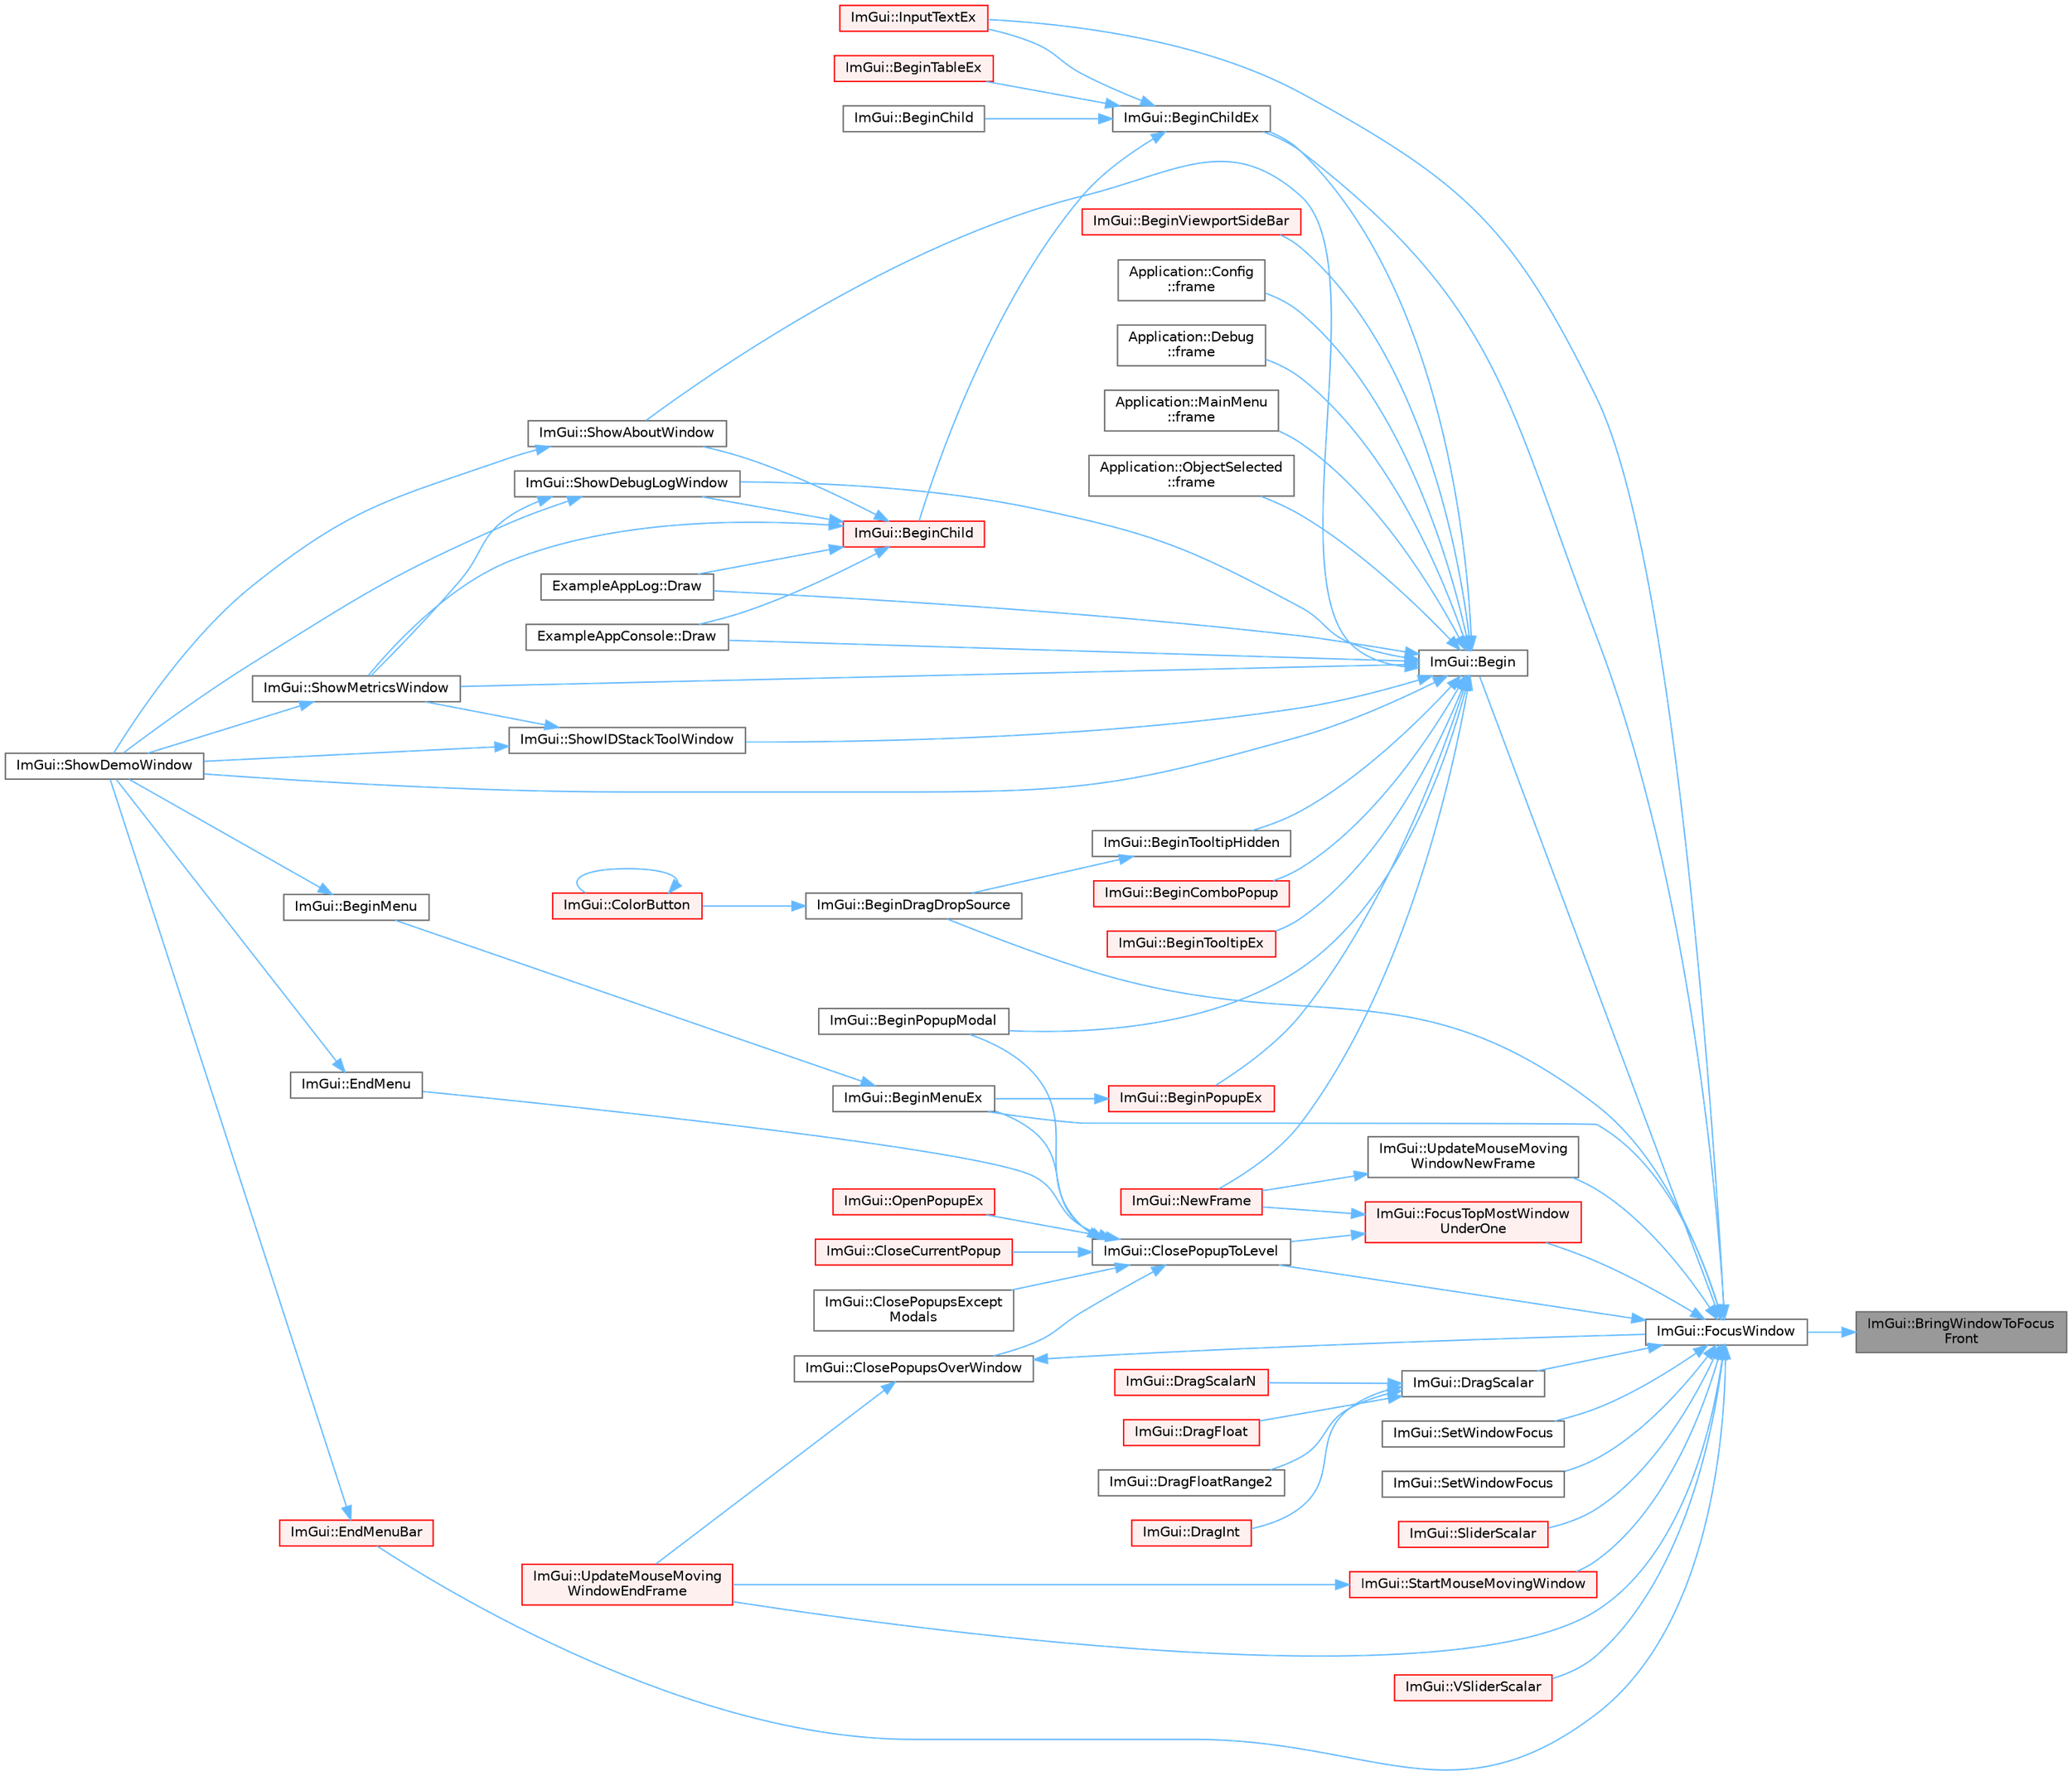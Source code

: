 digraph "ImGui::BringWindowToFocusFront"
{
 // LATEX_PDF_SIZE
  bgcolor="transparent";
  edge [fontname=Helvetica,fontsize=10,labelfontname=Helvetica,labelfontsize=10];
  node [fontname=Helvetica,fontsize=10,shape=box,height=0.2,width=0.4];
  rankdir="RL";
  Node1 [id="Node000001",label="ImGui::BringWindowToFocus\lFront",height=0.2,width=0.4,color="gray40", fillcolor="grey60", style="filled", fontcolor="black",tooltip=" "];
  Node1 -> Node2 [id="edge1_Node000001_Node000002",dir="back",color="steelblue1",style="solid",tooltip=" "];
  Node2 [id="Node000002",label="ImGui::FocusWindow",height=0.2,width=0.4,color="grey40", fillcolor="white", style="filled",URL="$namespace_im_gui.html#a27aa6f2f3aa11778c6d023b1b223f262",tooltip=" "];
  Node2 -> Node3 [id="edge2_Node000002_Node000003",dir="back",color="steelblue1",style="solid",tooltip=" "];
  Node3 [id="Node000003",label="ImGui::Begin",height=0.2,width=0.4,color="grey40", fillcolor="white", style="filled",URL="$namespace_im_gui.html#a581e58db0bc930bafa4a5d23093a2b99",tooltip=" "];
  Node3 -> Node4 [id="edge3_Node000003_Node000004",dir="back",color="steelblue1",style="solid",tooltip=" "];
  Node4 [id="Node000004",label="ImGui::BeginChildEx",height=0.2,width=0.4,color="grey40", fillcolor="white", style="filled",URL="$namespace_im_gui.html#ac36ecce0443f0b45a48484d85f653ae2",tooltip=" "];
  Node4 -> Node5 [id="edge4_Node000004_Node000005",dir="back",color="steelblue1",style="solid",tooltip=" "];
  Node5 [id="Node000005",label="ImGui::BeginChild",height=0.2,width=0.4,color="red", fillcolor="#FFF0F0", style="filled",URL="$namespace_im_gui.html#aebac8b07ee9ea0e452c98813a3e907c3",tooltip=" "];
  Node5 -> Node11 [id="edge5_Node000005_Node000011",dir="back",color="steelblue1",style="solid",tooltip=" "];
  Node11 [id="Node000011",label="ExampleAppConsole::Draw",height=0.2,width=0.4,color="grey40", fillcolor="white", style="filled",URL="$struct_example_app_console.html#a0518a09c7e8648dd52c7c06df19ac17a",tooltip=" "];
  Node5 -> Node12 [id="edge6_Node000005_Node000012",dir="back",color="steelblue1",style="solid",tooltip=" "];
  Node12 [id="Node000012",label="ExampleAppLog::Draw",height=0.2,width=0.4,color="grey40", fillcolor="white", style="filled",URL="$struct_example_app_log.html#a5ad3a4bdb89171b84aeaff96948a1f77",tooltip=" "];
  Node5 -> Node13 [id="edge7_Node000005_Node000013",dir="back",color="steelblue1",style="solid",tooltip=" "];
  Node13 [id="Node000013",label="ImGui::ShowAboutWindow",height=0.2,width=0.4,color="grey40", fillcolor="white", style="filled",URL="$namespace_im_gui.html#ac297462e33309d0540fa459bccdc9304",tooltip=" "];
  Node13 -> Node10 [id="edge8_Node000013_Node000010",dir="back",color="steelblue1",style="solid",tooltip=" "];
  Node10 [id="Node000010",label="ImGui::ShowDemoWindow",height=0.2,width=0.4,color="grey40", fillcolor="white", style="filled",URL="$namespace_im_gui.html#af95643a0ce4893b9e57c12991922fb18",tooltip=" "];
  Node5 -> Node14 [id="edge9_Node000005_Node000014",dir="back",color="steelblue1",style="solid",tooltip=" "];
  Node14 [id="Node000014",label="ImGui::ShowDebugLogWindow",height=0.2,width=0.4,color="grey40", fillcolor="white", style="filled",URL="$namespace_im_gui.html#af1b39e70cac2e1b9e62dd3c9d154cbd6",tooltip=" "];
  Node14 -> Node10 [id="edge10_Node000014_Node000010",dir="back",color="steelblue1",style="solid",tooltip=" "];
  Node14 -> Node9 [id="edge11_Node000014_Node000009",dir="back",color="steelblue1",style="solid",tooltip=" "];
  Node9 [id="Node000009",label="ImGui::ShowMetricsWindow",height=0.2,width=0.4,color="grey40", fillcolor="white", style="filled",URL="$namespace_im_gui.html#afe7a28c6eb52fff3cc27d5a698fea4ff",tooltip=" "];
  Node9 -> Node10 [id="edge12_Node000009_Node000010",dir="back",color="steelblue1",style="solid",tooltip=" "];
  Node5 -> Node9 [id="edge13_Node000005_Node000009",dir="back",color="steelblue1",style="solid",tooltip=" "];
  Node4 -> Node16 [id="edge14_Node000004_Node000016",dir="back",color="steelblue1",style="solid",tooltip=" "];
  Node16 [id="Node000016",label="ImGui::BeginChild",height=0.2,width=0.4,color="grey40", fillcolor="white", style="filled",URL="$namespace_im_gui.html#a3824e63145d50dd477deec2c7edf5c5a",tooltip=" "];
  Node4 -> Node17 [id="edge15_Node000004_Node000017",dir="back",color="steelblue1",style="solid",tooltip=" "];
  Node17 [id="Node000017",label="ImGui::BeginTableEx",height=0.2,width=0.4,color="red", fillcolor="#FFF0F0", style="filled",URL="$namespace_im_gui.html#a28046a30716afeb7738a82a5b19044ca",tooltip=" "];
  Node4 -> Node21 [id="edge16_Node000004_Node000021",dir="back",color="steelblue1",style="solid",tooltip=" "];
  Node21 [id="Node000021",label="ImGui::InputTextEx",height=0.2,width=0.4,color="red", fillcolor="#FFF0F0", style="filled",URL="$namespace_im_gui.html#af89af17ecc11653f25fea1e50e195de6",tooltip=" "];
  Node3 -> Node76 [id="edge17_Node000003_Node000076",dir="back",color="steelblue1",style="solid",tooltip=" "];
  Node76 [id="Node000076",label="ImGui::BeginComboPopup",height=0.2,width=0.4,color="red", fillcolor="#FFF0F0", style="filled",URL="$namespace_im_gui.html#a6ecb51142fcb72cd19ff002c3a7d8e25",tooltip=" "];
  Node3 -> Node80 [id="edge18_Node000003_Node000080",dir="back",color="steelblue1",style="solid",tooltip=" "];
  Node80 [id="Node000080",label="ImGui::BeginPopupEx",height=0.2,width=0.4,color="red", fillcolor="#FFF0F0", style="filled",URL="$namespace_im_gui.html#a89da3a22300e8293257b6cfdf1b83b7a",tooltip=" "];
  Node80 -> Node81 [id="edge19_Node000080_Node000081",dir="back",color="steelblue1",style="solid",tooltip=" "];
  Node81 [id="Node000081",label="ImGui::BeginMenuEx",height=0.2,width=0.4,color="grey40", fillcolor="white", style="filled",URL="$namespace_im_gui.html#a8dc671f87ed281b6445ce6ae4ab25183",tooltip=" "];
  Node81 -> Node82 [id="edge20_Node000081_Node000082",dir="back",color="steelblue1",style="solid",tooltip=" "];
  Node82 [id="Node000082",label="ImGui::BeginMenu",height=0.2,width=0.4,color="grey40", fillcolor="white", style="filled",URL="$namespace_im_gui.html#a1e55711a21f97d5dff919d697d3a7201",tooltip=" "];
  Node82 -> Node10 [id="edge21_Node000082_Node000010",dir="back",color="steelblue1",style="solid",tooltip=" "];
  Node3 -> Node100 [id="edge22_Node000003_Node000100",dir="back",color="steelblue1",style="solid",tooltip=" "];
  Node100 [id="Node000100",label="ImGui::BeginPopupModal",height=0.2,width=0.4,color="grey40", fillcolor="white", style="filled",URL="$namespace_im_gui.html#a6d840f615c198c2342968f733fda11b3",tooltip=" "];
  Node3 -> Node101 [id="edge23_Node000003_Node000101",dir="back",color="steelblue1",style="solid",tooltip=" "];
  Node101 [id="Node000101",label="ImGui::BeginTooltipEx",height=0.2,width=0.4,color="red", fillcolor="#FFF0F0", style="filled",URL="$namespace_im_gui.html#a18b17a0b20c3f2a16068b84210cfded4",tooltip=" "];
  Node3 -> Node130 [id="edge24_Node000003_Node000130",dir="back",color="steelblue1",style="solid",tooltip=" "];
  Node130 [id="Node000130",label="ImGui::BeginTooltipHidden",height=0.2,width=0.4,color="grey40", fillcolor="white", style="filled",URL="$namespace_im_gui.html#a2c44a13b5e210dbfc7de98024c25db8e",tooltip=" "];
  Node130 -> Node111 [id="edge25_Node000130_Node000111",dir="back",color="steelblue1",style="solid",tooltip=" "];
  Node111 [id="Node000111",label="ImGui::BeginDragDropSource",height=0.2,width=0.4,color="grey40", fillcolor="white", style="filled",URL="$namespace_im_gui.html#ac2609b0f034d3bcd8d70d26df8694eaa",tooltip=" "];
  Node111 -> Node112 [id="edge26_Node000111_Node000112",dir="back",color="steelblue1",style="solid",tooltip=" "];
  Node112 [id="Node000112",label="ImGui::ColorButton",height=0.2,width=0.4,color="red", fillcolor="#FFF0F0", style="filled",URL="$namespace_im_gui.html#ae2d7c8f37726810753d71d480f0af7f0",tooltip=" "];
  Node112 -> Node112 [id="edge27_Node000112_Node000112",dir="back",color="steelblue1",style="solid",tooltip=" "];
  Node3 -> Node131 [id="edge28_Node000003_Node000131",dir="back",color="steelblue1",style="solid",tooltip=" "];
  Node131 [id="Node000131",label="ImGui::BeginViewportSideBar",height=0.2,width=0.4,color="red", fillcolor="#FFF0F0", style="filled",URL="$namespace_im_gui.html#a4216382dd5ad6c17e183f9f894db2e15",tooltip=" "];
  Node3 -> Node11 [id="edge29_Node000003_Node000011",dir="back",color="steelblue1",style="solid",tooltip=" "];
  Node3 -> Node12 [id="edge30_Node000003_Node000012",dir="back",color="steelblue1",style="solid",tooltip=" "];
  Node3 -> Node30 [id="edge31_Node000003_Node000030",dir="back",color="steelblue1",style="solid",tooltip=" "];
  Node30 [id="Node000030",label="Application::Config\l::frame",height=0.2,width=0.4,color="grey40", fillcolor="white", style="filled",URL="$class_application_1_1_config.html#a291cc3a874949e121dcf83a3f90681bc",tooltip=" "];
  Node3 -> Node133 [id="edge32_Node000003_Node000133",dir="back",color="steelblue1",style="solid",tooltip=" "];
  Node133 [id="Node000133",label="Application::Debug\l::frame",height=0.2,width=0.4,color="grey40", fillcolor="white", style="filled",URL="$class_application_1_1_debug.html#a26339829cae3b768474358c34eb8ab23",tooltip=" "];
  Node3 -> Node134 [id="edge33_Node000003_Node000134",dir="back",color="steelblue1",style="solid",tooltip=" "];
  Node134 [id="Node000134",label="Application::MainMenu\l::frame",height=0.2,width=0.4,color="grey40", fillcolor="white", style="filled",URL="$class_application_1_1_main_menu.html#a868fe54ddb269b9ab03f0d7d068dd698",tooltip=" "];
  Node3 -> Node33 [id="edge34_Node000003_Node000033",dir="back",color="steelblue1",style="solid",tooltip=" "];
  Node33 [id="Node000033",label="Application::ObjectSelected\l::frame",height=0.2,width=0.4,color="grey40", fillcolor="white", style="filled",URL="$class_application_1_1_object_selected.html#a30dd507edcc6c76dd65cc0cf9dda010a",tooltip=" "];
  Node3 -> Node135 [id="edge35_Node000003_Node000135",dir="back",color="steelblue1",style="solid",tooltip=" "];
  Node135 [id="Node000135",label="ImGui::NewFrame",height=0.2,width=0.4,color="red", fillcolor="#FFF0F0", style="filled",URL="$namespace_im_gui.html#ab3f1fc018f903b7ad79fd10663375774",tooltip=" "];
  Node3 -> Node13 [id="edge36_Node000003_Node000013",dir="back",color="steelblue1",style="solid",tooltip=" "];
  Node3 -> Node14 [id="edge37_Node000003_Node000014",dir="back",color="steelblue1",style="solid",tooltip=" "];
  Node3 -> Node10 [id="edge38_Node000003_Node000010",dir="back",color="steelblue1",style="solid",tooltip=" "];
  Node3 -> Node20 [id="edge39_Node000003_Node000020",dir="back",color="steelblue1",style="solid",tooltip=" "];
  Node20 [id="Node000020",label="ImGui::ShowIDStackToolWindow",height=0.2,width=0.4,color="grey40", fillcolor="white", style="filled",URL="$namespace_im_gui.html#ab4a87bf4a874a8e5872b60b4a9b1d99e",tooltip=" "];
  Node20 -> Node10 [id="edge40_Node000020_Node000010",dir="back",color="steelblue1",style="solid",tooltip=" "];
  Node20 -> Node9 [id="edge41_Node000020_Node000009",dir="back",color="steelblue1",style="solid",tooltip=" "];
  Node3 -> Node9 [id="edge42_Node000003_Node000009",dir="back",color="steelblue1",style="solid",tooltip=" "];
  Node2 -> Node4 [id="edge43_Node000002_Node000004",dir="back",color="steelblue1",style="solid",tooltip=" "];
  Node2 -> Node111 [id="edge44_Node000002_Node000111",dir="back",color="steelblue1",style="solid",tooltip=" "];
  Node2 -> Node81 [id="edge45_Node000002_Node000081",dir="back",color="steelblue1",style="solid",tooltip=" "];
  Node2 -> Node136 [id="edge46_Node000002_Node000136",dir="back",color="steelblue1",style="solid",tooltip=" "];
  Node136 [id="Node000136",label="ImGui::ClosePopupToLevel",height=0.2,width=0.4,color="grey40", fillcolor="white", style="filled",URL="$namespace_im_gui.html#a0be705dc533a62387dc39ec5c276d2a0",tooltip=" "];
  Node136 -> Node81 [id="edge47_Node000136_Node000081",dir="back",color="steelblue1",style="solid",tooltip=" "];
  Node136 -> Node100 [id="edge48_Node000136_Node000100",dir="back",color="steelblue1",style="solid",tooltip=" "];
  Node136 -> Node137 [id="edge49_Node000136_Node000137",dir="back",color="steelblue1",style="solid",tooltip=" "];
  Node137 [id="Node000137",label="ImGui::CloseCurrentPopup",height=0.2,width=0.4,color="red", fillcolor="#FFF0F0", style="filled",URL="$namespace_im_gui.html#aeaec6479834db7918260fc082107f90b",tooltip=" "];
  Node136 -> Node146 [id="edge50_Node000136_Node000146",dir="back",color="steelblue1",style="solid",tooltip=" "];
  Node146 [id="Node000146",label="ImGui::ClosePopupsExcept\lModals",height=0.2,width=0.4,color="grey40", fillcolor="white", style="filled",URL="$namespace_im_gui.html#a6321db9d0281af83216ec69f777f63bd",tooltip=" "];
  Node136 -> Node147 [id="edge51_Node000136_Node000147",dir="back",color="steelblue1",style="solid",tooltip=" "];
  Node147 [id="Node000147",label="ImGui::ClosePopupsOverWindow",height=0.2,width=0.4,color="grey40", fillcolor="white", style="filled",URL="$namespace_im_gui.html#a0076b153c697cb85e263fcbd59340bce",tooltip=" "];
  Node147 -> Node2 [id="edge52_Node000147_Node000002",dir="back",color="steelblue1",style="solid",tooltip=" "];
  Node147 -> Node148 [id="edge53_Node000147_Node000148",dir="back",color="steelblue1",style="solid",tooltip=" "];
  Node148 [id="Node000148",label="ImGui::UpdateMouseMoving\lWindowEndFrame",height=0.2,width=0.4,color="red", fillcolor="#FFF0F0", style="filled",URL="$namespace_im_gui.html#a6f56217f28aff3a7cea846e6f44eebff",tooltip=" "];
  Node136 -> Node149 [id="edge54_Node000136_Node000149",dir="back",color="steelblue1",style="solid",tooltip=" "];
  Node149 [id="Node000149",label="ImGui::EndMenu",height=0.2,width=0.4,color="grey40", fillcolor="white", style="filled",URL="$namespace_im_gui.html#a1448a5a4e8c431c15f991e9255c0df95",tooltip=" "];
  Node149 -> Node10 [id="edge55_Node000149_Node000010",dir="back",color="steelblue1",style="solid",tooltip=" "];
  Node136 -> Node150 [id="edge56_Node000136_Node000150",dir="back",color="steelblue1",style="solid",tooltip=" "];
  Node150 [id="Node000150",label="ImGui::OpenPopupEx",height=0.2,width=0.4,color="red", fillcolor="#FFF0F0", style="filled",URL="$namespace_im_gui.html#ac1570338b44e1f1311055db7ae41c47b",tooltip=" "];
  Node2 -> Node50 [id="edge57_Node000002_Node000050",dir="back",color="steelblue1",style="solid",tooltip=" "];
  Node50 [id="Node000050",label="ImGui::DragScalar",height=0.2,width=0.4,color="grey40", fillcolor="white", style="filled",URL="$namespace_im_gui.html#a17d8926e8f44a6d00575b12081c51fe0",tooltip=" "];
  Node50 -> Node51 [id="edge58_Node000050_Node000051",dir="back",color="steelblue1",style="solid",tooltip=" "];
  Node51 [id="Node000051",label="ImGui::DragFloat",height=0.2,width=0.4,color="red", fillcolor="#FFF0F0", style="filled",URL="$namespace_im_gui.html#aab1b20e7bf98aa7bbdb26f8cd3ad91e6",tooltip=" "];
  Node50 -> Node54 [id="edge59_Node000050_Node000054",dir="back",color="steelblue1",style="solid",tooltip=" "];
  Node54 [id="Node000054",label="ImGui::DragFloatRange2",height=0.2,width=0.4,color="grey40", fillcolor="white", style="filled",URL="$namespace_im_gui.html#aa6bfd93ead5c47e84b66185da88b8e8c",tooltip=" "];
  Node50 -> Node55 [id="edge60_Node000050_Node000055",dir="back",color="steelblue1",style="solid",tooltip=" "];
  Node55 [id="Node000055",label="ImGui::DragInt",height=0.2,width=0.4,color="red", fillcolor="#FFF0F0", style="filled",URL="$namespace_im_gui.html#a3714db739ae51fc75601d7fad234a58b",tooltip=" "];
  Node50 -> Node57 [id="edge61_Node000050_Node000057",dir="back",color="steelblue1",style="solid",tooltip=" "];
  Node57 [id="Node000057",label="ImGui::DragScalarN",height=0.2,width=0.4,color="red", fillcolor="#FFF0F0", style="filled",URL="$namespace_im_gui.html#a1265d2b30ced1fca909e26c8f718fcbd",tooltip=" "];
  Node2 -> Node155 [id="edge62_Node000002_Node000155",dir="back",color="steelblue1",style="solid",tooltip=" "];
  Node155 [id="Node000155",label="ImGui::EndMenuBar",height=0.2,width=0.4,color="red", fillcolor="#FFF0F0", style="filled",URL="$namespace_im_gui.html#aa226265c140eb6ee375c5b9abc69c4fc",tooltip=" "];
  Node155 -> Node10 [id="edge63_Node000155_Node000010",dir="back",color="steelblue1",style="solid",tooltip=" "];
  Node2 -> Node157 [id="edge64_Node000002_Node000157",dir="back",color="steelblue1",style="solid",tooltip=" "];
  Node157 [id="Node000157",label="ImGui::FocusTopMostWindow\lUnderOne",height=0.2,width=0.4,color="red", fillcolor="#FFF0F0", style="filled",URL="$namespace_im_gui.html#aa97e87e96c05eb3e91aa96fa68b13a2a",tooltip=" "];
  Node157 -> Node136 [id="edge65_Node000157_Node000136",dir="back",color="steelblue1",style="solid",tooltip=" "];
  Node157 -> Node135 [id="edge66_Node000157_Node000135",dir="back",color="steelblue1",style="solid",tooltip=" "];
  Node2 -> Node21 [id="edge67_Node000002_Node000021",dir="back",color="steelblue1",style="solid",tooltip=" "];
  Node2 -> Node158 [id="edge68_Node000002_Node000158",dir="back",color="steelblue1",style="solid",tooltip=" "];
  Node158 [id="Node000158",label="ImGui::SetWindowFocus",height=0.2,width=0.4,color="grey40", fillcolor="white", style="filled",URL="$namespace_im_gui.html#ac71920931ed7b7c8594ee84c6a94e7b8",tooltip=" "];
  Node2 -> Node159 [id="edge69_Node000002_Node000159",dir="back",color="steelblue1",style="solid",tooltip=" "];
  Node159 [id="Node000159",label="ImGui::SetWindowFocus",height=0.2,width=0.4,color="grey40", fillcolor="white", style="filled",URL="$namespace_im_gui.html#aa612adbb975051090898f094a1608f24",tooltip=" "];
  Node2 -> Node64 [id="edge70_Node000002_Node000064",dir="back",color="steelblue1",style="solid",tooltip=" "];
  Node64 [id="Node000064",label="ImGui::SliderScalar",height=0.2,width=0.4,color="red", fillcolor="#FFF0F0", style="filled",URL="$namespace_im_gui.html#afdd7faa9a69f75b8d674cdc207441bea",tooltip=" "];
  Node2 -> Node160 [id="edge71_Node000002_Node000160",dir="back",color="steelblue1",style="solid",tooltip=" "];
  Node160 [id="Node000160",label="ImGui::StartMouseMovingWindow",height=0.2,width=0.4,color="red", fillcolor="#FFF0F0", style="filled",URL="$namespace_im_gui.html#afd03199380411a711c74893434d91258",tooltip=" "];
  Node160 -> Node148 [id="edge72_Node000160_Node000148",dir="back",color="steelblue1",style="solid",tooltip=" "];
  Node2 -> Node148 [id="edge73_Node000002_Node000148",dir="back",color="steelblue1",style="solid",tooltip=" "];
  Node2 -> Node162 [id="edge74_Node000002_Node000162",dir="back",color="steelblue1",style="solid",tooltip=" "];
  Node162 [id="Node000162",label="ImGui::UpdateMouseMoving\lWindowNewFrame",height=0.2,width=0.4,color="grey40", fillcolor="white", style="filled",URL="$namespace_im_gui.html#a3c60e468d73a0ccd52628f0c82b42fe8",tooltip=" "];
  Node162 -> Node135 [id="edge75_Node000162_Node000135",dir="back",color="steelblue1",style="solid",tooltip=" "];
  Node2 -> Node163 [id="edge76_Node000002_Node000163",dir="back",color="steelblue1",style="solid",tooltip=" "];
  Node163 [id="Node000163",label="ImGui::VSliderScalar",height=0.2,width=0.4,color="red", fillcolor="#FFF0F0", style="filled",URL="$namespace_im_gui.html#a6ad24ca37a530d43f9d1c727d94e4829",tooltip=" "];
}
